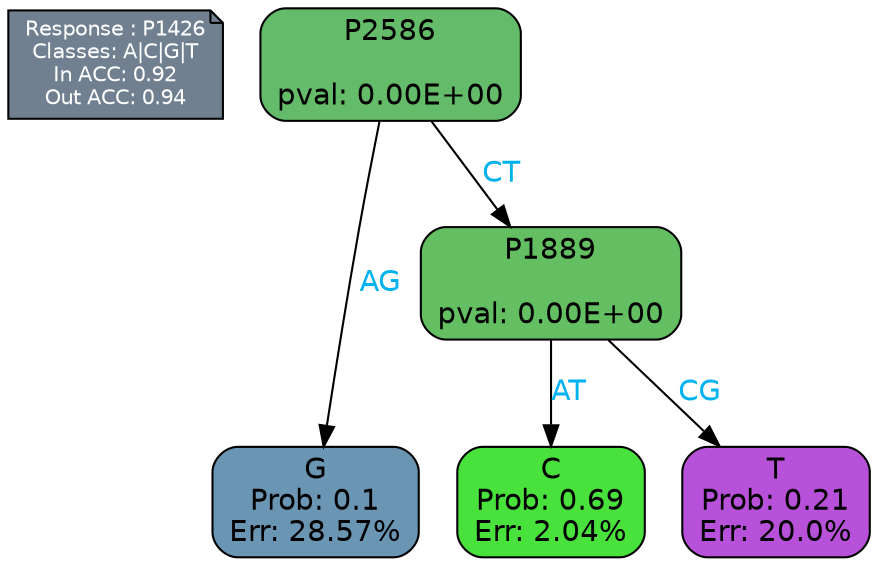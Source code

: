 digraph Tree {
node [shape=box, style="filled, rounded", color="black", fontname=helvetica] ;
graph [ranksep=equally, splines=polylines, bgcolor=transparent, dpi=600] ;
edge [fontname=helvetica] ;
LEGEND [label="Response : P1426
Classes: A|C|G|T
In ACC: 0.92
Out ACC: 0.94
",shape=note,align=left,style=filled,fillcolor="slategray",fontcolor="white",fontsize=10];1 [label="P2586

pval: 0.00E+00", fillcolor="#64bb69"] ;
2 [label="G
Prob: 0.1
Err: 28.57%", fillcolor="#6a95b3"] ;
3 [label="P1889

pval: 0.00E+00", fillcolor="#63bf61"] ;
4 [label="C
Prob: 0.69
Err: 2.04%", fillcolor="#49e13c"] ;
5 [label="T
Prob: 0.21
Err: 20.0%", fillcolor="#b851d9"] ;
1 -> 2 [label="AG",fontcolor=deepskyblue2] ;
1 -> 3 [label="CT",fontcolor=deepskyblue2] ;
3 -> 4 [label="AT",fontcolor=deepskyblue2] ;
3 -> 5 [label="CG",fontcolor=deepskyblue2] ;
{rank = same; 2;4;5;}{rank = same; LEGEND;1;}}